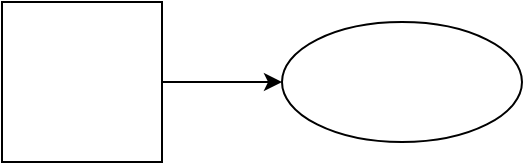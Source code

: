 <mxfile version="14.8.1" type="github"><diagram id="jPVJ3nd-HLPr1qbaH32y" name="Page-1"><mxGraphModel dx="757" dy="441" grid="1" gridSize="10" guides="1" tooltips="1" connect="1" arrows="1" fold="1" page="1" pageScale="1" pageWidth="827" pageHeight="1169" math="0" shadow="0"><root><mxCell id="0"/><mxCell id="1" parent="0"/><mxCell id="kr31fDHaBDT1_OPANxWC-3" value="" style="edgeStyle=orthogonalEdgeStyle;rounded=0;orthogonalLoop=1;jettySize=auto;html=1;" edge="1" parent="1" source="kr31fDHaBDT1_OPANxWC-1" target="kr31fDHaBDT1_OPANxWC-2"><mxGeometry relative="1" as="geometry"/></mxCell><mxCell id="kr31fDHaBDT1_OPANxWC-1" value="" style="whiteSpace=wrap;html=1;aspect=fixed;" vertex="1" parent="1"><mxGeometry x="100" y="110" width="80" height="80" as="geometry"/></mxCell><mxCell id="kr31fDHaBDT1_OPANxWC-2" value="" style="ellipse;whiteSpace=wrap;html=1;" vertex="1" parent="1"><mxGeometry x="240" y="120" width="120" height="60" as="geometry"/></mxCell></root></mxGraphModel></diagram></mxfile>